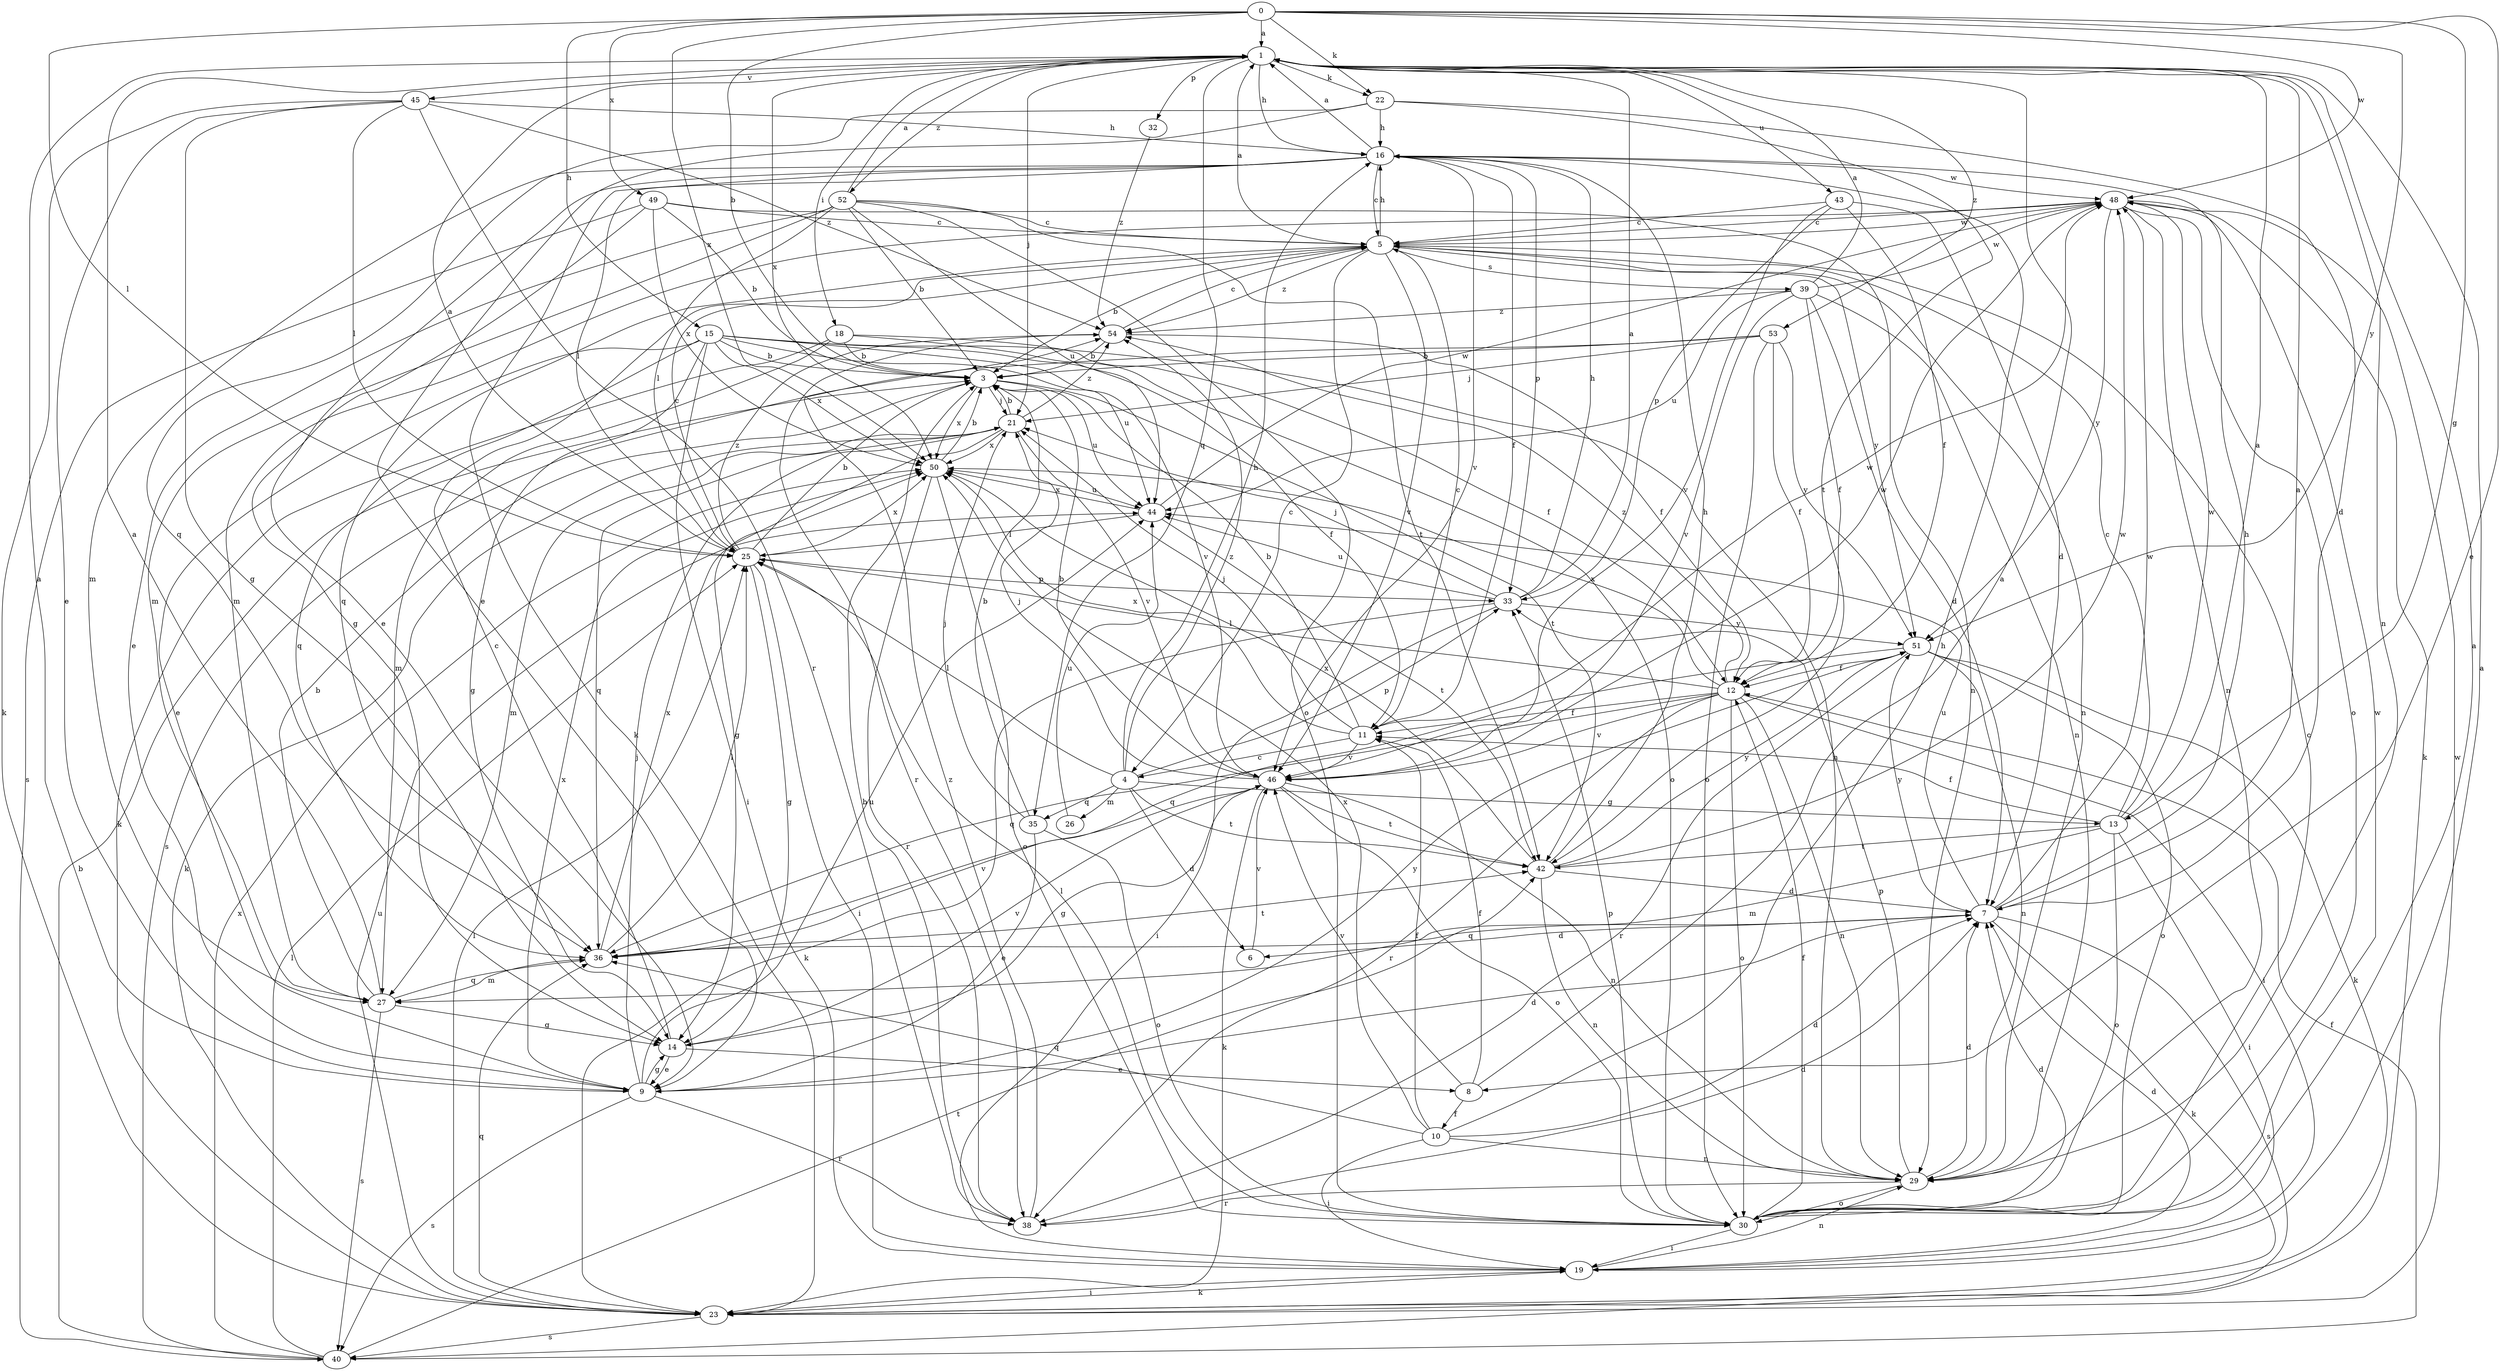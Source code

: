 strict digraph  {
0;
1;
3;
4;
5;
6;
7;
8;
9;
10;
11;
12;
13;
14;
15;
16;
18;
19;
21;
22;
23;
25;
26;
27;
29;
30;
32;
33;
35;
36;
38;
39;
40;
42;
43;
44;
45;
46;
48;
49;
50;
51;
52;
53;
54;
0 -> 1  [label=a];
0 -> 3  [label=b];
0 -> 8  [label=e];
0 -> 13  [label=g];
0 -> 15  [label=h];
0 -> 22  [label=k];
0 -> 25  [label=l];
0 -> 48  [label=w];
0 -> 49  [label=x];
0 -> 50  [label=x];
0 -> 51  [label=y];
1 -> 16  [label=h];
1 -> 18  [label=i];
1 -> 21  [label=j];
1 -> 22  [label=k];
1 -> 29  [label=n];
1 -> 32  [label=p];
1 -> 35  [label=q];
1 -> 43  [label=u];
1 -> 45  [label=v];
1 -> 50  [label=x];
1 -> 52  [label=z];
1 -> 53  [label=z];
3 -> 21  [label=j];
3 -> 42  [label=t];
3 -> 44  [label=u];
3 -> 50  [label=x];
4 -> 6  [label=d];
4 -> 13  [label=g];
4 -> 16  [label=h];
4 -> 25  [label=l];
4 -> 26  [label=m];
4 -> 33  [label=p];
4 -> 35  [label=q];
4 -> 42  [label=t];
4 -> 54  [label=z];
5 -> 1  [label=a];
5 -> 3  [label=b];
5 -> 4  [label=c];
5 -> 16  [label=h];
5 -> 29  [label=n];
5 -> 36  [label=q];
5 -> 39  [label=s];
5 -> 46  [label=v];
5 -> 48  [label=w];
5 -> 51  [label=y];
5 -> 54  [label=z];
6 -> 46  [label=v];
7 -> 1  [label=a];
7 -> 6  [label=d];
7 -> 16  [label=h];
7 -> 23  [label=k];
7 -> 36  [label=q];
7 -> 40  [label=s];
7 -> 44  [label=u];
7 -> 48  [label=w];
7 -> 51  [label=y];
8 -> 1  [label=a];
8 -> 10  [label=f];
8 -> 11  [label=f];
8 -> 46  [label=v];
9 -> 1  [label=a];
9 -> 7  [label=d];
9 -> 14  [label=g];
9 -> 21  [label=j];
9 -> 38  [label=r];
9 -> 40  [label=s];
9 -> 44  [label=u];
9 -> 50  [label=x];
9 -> 51  [label=y];
10 -> 7  [label=d];
10 -> 11  [label=f];
10 -> 16  [label=h];
10 -> 19  [label=i];
10 -> 29  [label=n];
10 -> 36  [label=q];
10 -> 50  [label=x];
11 -> 3  [label=b];
11 -> 4  [label=c];
11 -> 5  [label=c];
11 -> 21  [label=j];
11 -> 46  [label=v];
11 -> 48  [label=w];
11 -> 50  [label=x];
12 -> 11  [label=f];
12 -> 19  [label=i];
12 -> 25  [label=l];
12 -> 29  [label=n];
12 -> 30  [label=o];
12 -> 36  [label=q];
12 -> 38  [label=r];
12 -> 46  [label=v];
12 -> 50  [label=x];
12 -> 54  [label=z];
13 -> 1  [label=a];
13 -> 5  [label=c];
13 -> 11  [label=f];
13 -> 19  [label=i];
13 -> 27  [label=m];
13 -> 30  [label=o];
13 -> 42  [label=t];
13 -> 48  [label=w];
14 -> 5  [label=c];
14 -> 8  [label=e];
14 -> 9  [label=e];
14 -> 46  [label=v];
15 -> 3  [label=b];
15 -> 9  [label=e];
15 -> 11  [label=f];
15 -> 14  [label=g];
15 -> 19  [label=i];
15 -> 29  [label=n];
15 -> 36  [label=q];
15 -> 44  [label=u];
15 -> 46  [label=v];
15 -> 50  [label=x];
16 -> 1  [label=a];
16 -> 5  [label=c];
16 -> 9  [label=e];
16 -> 11  [label=f];
16 -> 23  [label=k];
16 -> 25  [label=l];
16 -> 27  [label=m];
16 -> 33  [label=p];
16 -> 46  [label=v];
16 -> 48  [label=w];
18 -> 3  [label=b];
18 -> 12  [label=f];
18 -> 23  [label=k];
18 -> 27  [label=m];
18 -> 30  [label=o];
19 -> 1  [label=a];
19 -> 7  [label=d];
19 -> 23  [label=k];
19 -> 29  [label=n];
21 -> 3  [label=b];
21 -> 14  [label=g];
21 -> 23  [label=k];
21 -> 27  [label=m];
21 -> 36  [label=q];
21 -> 46  [label=v];
21 -> 50  [label=x];
21 -> 54  [label=z];
22 -> 7  [label=d];
22 -> 9  [label=e];
22 -> 16  [label=h];
22 -> 36  [label=q];
22 -> 42  [label=t];
23 -> 19  [label=i];
23 -> 25  [label=l];
23 -> 36  [label=q];
23 -> 40  [label=s];
23 -> 44  [label=u];
23 -> 48  [label=w];
25 -> 1  [label=a];
25 -> 3  [label=b];
25 -> 5  [label=c];
25 -> 14  [label=g];
25 -> 19  [label=i];
25 -> 33  [label=p];
25 -> 50  [label=x];
25 -> 54  [label=z];
26 -> 44  [label=u];
27 -> 1  [label=a];
27 -> 3  [label=b];
27 -> 14  [label=g];
27 -> 36  [label=q];
27 -> 40  [label=s];
29 -> 7  [label=d];
29 -> 30  [label=o];
29 -> 33  [label=p];
29 -> 38  [label=r];
30 -> 1  [label=a];
30 -> 5  [label=c];
30 -> 7  [label=d];
30 -> 12  [label=f];
30 -> 19  [label=i];
30 -> 25  [label=l];
30 -> 33  [label=p];
30 -> 48  [label=w];
32 -> 54  [label=z];
33 -> 1  [label=a];
33 -> 16  [label=h];
33 -> 19  [label=i];
33 -> 21  [label=j];
33 -> 23  [label=k];
33 -> 44  [label=u];
33 -> 51  [label=y];
35 -> 3  [label=b];
35 -> 9  [label=e];
35 -> 21  [label=j];
35 -> 30  [label=o];
36 -> 25  [label=l];
36 -> 27  [label=m];
36 -> 42  [label=t];
36 -> 46  [label=v];
36 -> 50  [label=x];
38 -> 3  [label=b];
38 -> 7  [label=d];
38 -> 54  [label=z];
39 -> 1  [label=a];
39 -> 7  [label=d];
39 -> 12  [label=f];
39 -> 29  [label=n];
39 -> 44  [label=u];
39 -> 46  [label=v];
39 -> 48  [label=w];
39 -> 54  [label=z];
40 -> 3  [label=b];
40 -> 12  [label=f];
40 -> 25  [label=l];
40 -> 42  [label=t];
40 -> 50  [label=x];
42 -> 7  [label=d];
42 -> 16  [label=h];
42 -> 29  [label=n];
42 -> 48  [label=w];
42 -> 50  [label=x];
42 -> 51  [label=y];
43 -> 5  [label=c];
43 -> 7  [label=d];
43 -> 12  [label=f];
43 -> 33  [label=p];
43 -> 46  [label=v];
44 -> 25  [label=l];
44 -> 42  [label=t];
44 -> 48  [label=w];
44 -> 50  [label=x];
45 -> 9  [label=e];
45 -> 14  [label=g];
45 -> 16  [label=h];
45 -> 23  [label=k];
45 -> 25  [label=l];
45 -> 38  [label=r];
45 -> 54  [label=z];
46 -> 3  [label=b];
46 -> 14  [label=g];
46 -> 21  [label=j];
46 -> 23  [label=k];
46 -> 29  [label=n];
46 -> 30  [label=o];
46 -> 42  [label=t];
46 -> 48  [label=w];
48 -> 5  [label=c];
48 -> 23  [label=k];
48 -> 27  [label=m];
48 -> 29  [label=n];
48 -> 30  [label=o];
48 -> 51  [label=y];
49 -> 3  [label=b];
49 -> 5  [label=c];
49 -> 14  [label=g];
49 -> 29  [label=n];
49 -> 40  [label=s];
49 -> 50  [label=x];
50 -> 3  [label=b];
50 -> 30  [label=o];
50 -> 38  [label=r];
50 -> 44  [label=u];
51 -> 12  [label=f];
51 -> 23  [label=k];
51 -> 29  [label=n];
51 -> 30  [label=o];
51 -> 36  [label=q];
51 -> 38  [label=r];
52 -> 1  [label=a];
52 -> 3  [label=b];
52 -> 5  [label=c];
52 -> 9  [label=e];
52 -> 25  [label=l];
52 -> 27  [label=m];
52 -> 30  [label=o];
52 -> 42  [label=t];
52 -> 44  [label=u];
53 -> 3  [label=b];
53 -> 12  [label=f];
53 -> 21  [label=j];
53 -> 30  [label=o];
53 -> 40  [label=s];
53 -> 51  [label=y];
54 -> 3  [label=b];
54 -> 5  [label=c];
54 -> 12  [label=f];
54 -> 38  [label=r];
}
